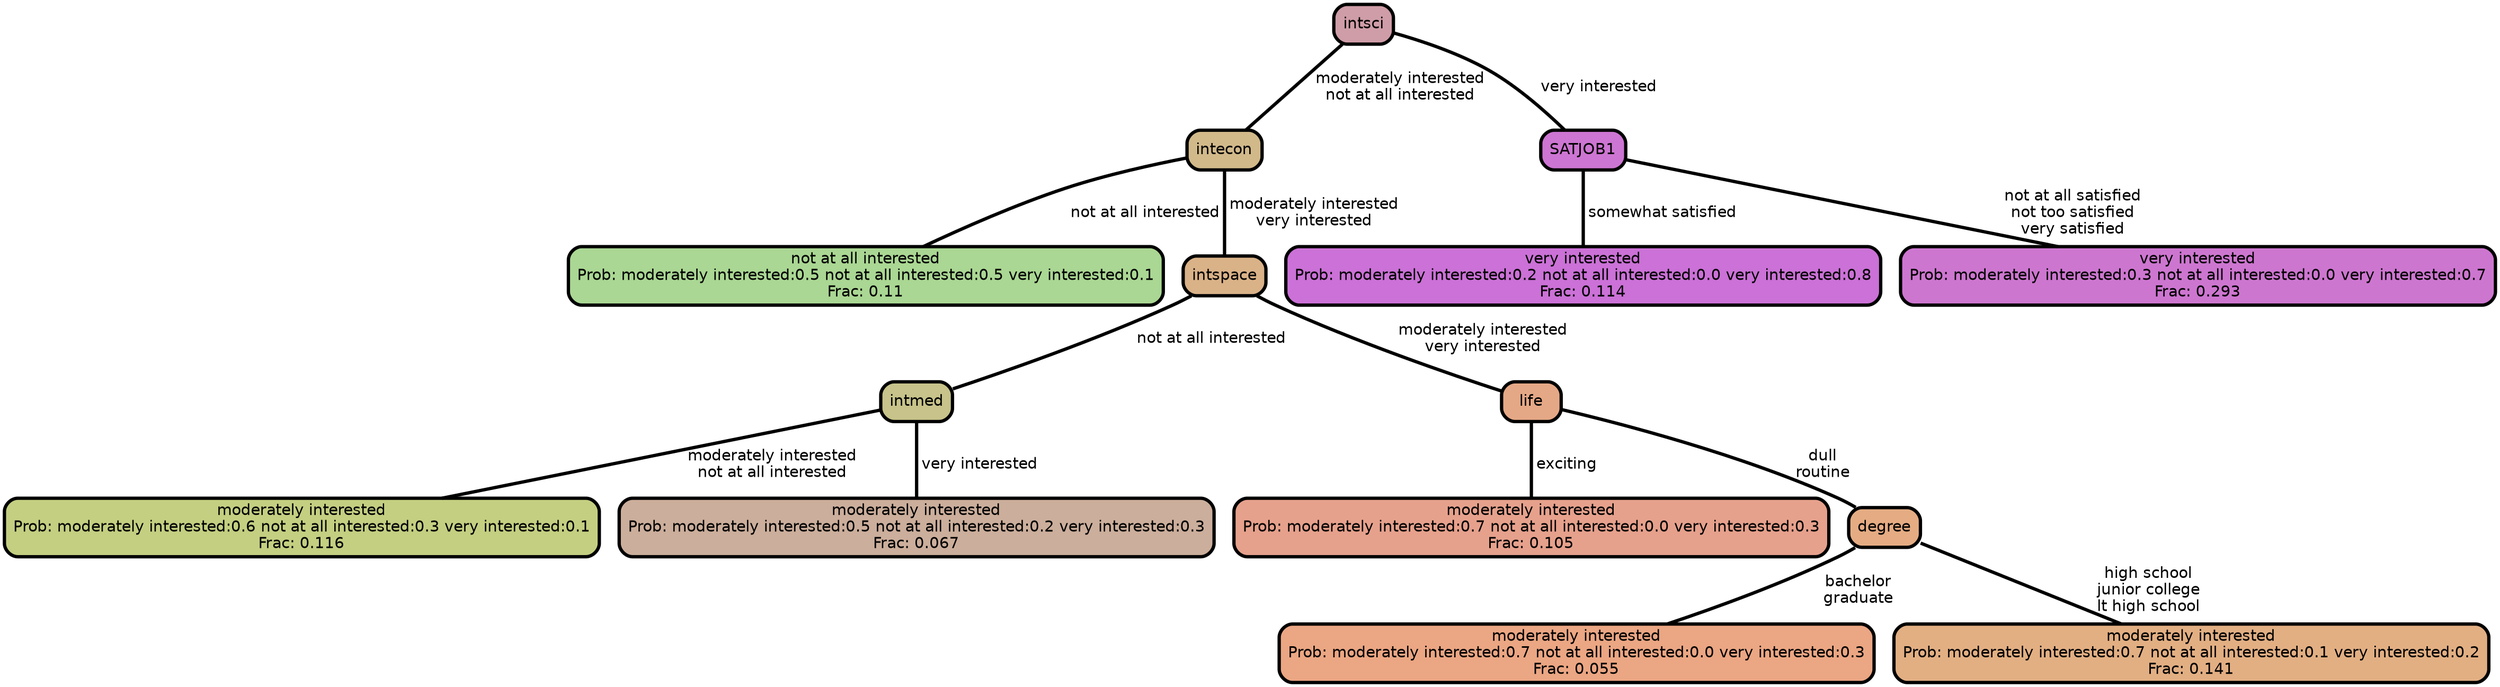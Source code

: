 graph Tree {
node [shape=box, style="filled, rounded",color="black",penwidth="3",fontcolor="black",                 fontname=helvetica] ;
graph [ranksep="0 equally", splines=straight,                 bgcolor=transparent, dpi=200] ;
edge [fontname=helvetica, color=black] ;
0 [label="not at all interested
Prob: moderately interested:0.5 not at all interested:0.5 very interested:0.1
Frac: 0.11", fillcolor="#aad793"] ;
1 [label="intecon", fillcolor="#d1b98a"] ;
2 [label="moderately interested
Prob: moderately interested:0.6 not at all interested:0.3 very interested:0.1
Frac: 0.116", fillcolor="#c4cf81"] ;
3 [label="intmed", fillcolor="#c7c38a"] ;
4 [label="moderately interested
Prob: moderately interested:0.5 not at all interested:0.2 very interested:0.3
Frac: 0.067", fillcolor="#cbae9b"] ;
5 [label="intspace", fillcolor="#dab288"] ;
6 [label="moderately interested
Prob: moderately interested:0.7 not at all interested:0.0 very interested:0.3
Frac: 0.105", fillcolor="#e6a18c"] ;
7 [label="life", fillcolor="#e5a886"] ;
8 [label="moderately interested
Prob: moderately interested:0.7 not at all interested:0.0 very interested:0.3
Frac: 0.055", fillcolor="#eba683"] ;
9 [label="degree", fillcolor="#e5ac83"] ;
10 [label="moderately interested
Prob: moderately interested:0.7 not at all interested:0.1 very interested:0.2
Frac: 0.141", fillcolor="#e2af83"] ;
11 [label="intsci", fillcolor="#cf9da7"] ;
12 [label="very interested
Prob: moderately interested:0.2 not at all interested:0.0 very interested:0.8
Frac: 0.114", fillcolor="#cb71d7"] ;
13 [label="SATJOB1", fillcolor="#cd75d2"] ;
14 [label="very interested
Prob: moderately interested:0.3 not at all interested:0.0 very interested:0.7
Frac: 0.293", fillcolor="#cd76d0"] ;
1 -- 0 [label=" not at all interested",penwidth=3] ;
1 -- 5 [label=" moderately interested\n very interested",penwidth=3] ;
3 -- 2 [label=" moderately interested\n not at all interested",penwidth=3] ;
3 -- 4 [label=" very interested",penwidth=3] ;
5 -- 3 [label=" not at all interested",penwidth=3] ;
5 -- 7 [label=" moderately interested\n very interested",penwidth=3] ;
7 -- 6 [label=" exciting",penwidth=3] ;
7 -- 9 [label=" dull\n routine",penwidth=3] ;
9 -- 8 [label=" bachelor\n graduate",penwidth=3] ;
9 -- 10 [label=" high school\n junior college\n lt high school",penwidth=3] ;
11 -- 1 [label=" moderately interested\n not at all interested",penwidth=3] ;
11 -- 13 [label=" very interested",penwidth=3] ;
13 -- 12 [label=" somewhat satisfied",penwidth=3] ;
13 -- 14 [label=" not at all satisfied\n not too satisfied\n very satisfied",penwidth=3] ;
{rank = same;}}